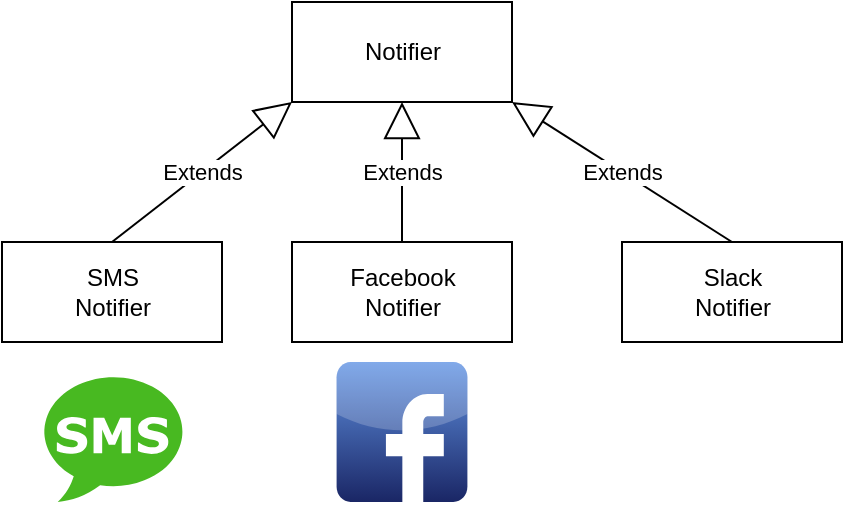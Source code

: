 <mxfile version="14.7.3" type="github">
  <diagram id="obNtM0qAvO5QuTD8h4pH" name="Page-1">
    <mxGraphModel dx="1038" dy="519" grid="1" gridSize="10" guides="1" tooltips="1" connect="1" arrows="1" fold="1" page="1" pageScale="1" pageWidth="850" pageHeight="1100" math="0" shadow="0">
      <root>
        <mxCell id="0" />
        <mxCell id="1" parent="0" />
        <mxCell id="wXi70E9RyrrPzbHguTK--1" value="&lt;div&gt;Notifier&lt;/div&gt;" style="html=1;" vertex="1" parent="1">
          <mxGeometry x="315" y="120" width="110" height="50" as="geometry" />
        </mxCell>
        <mxCell id="wXi70E9RyrrPzbHguTK--2" value="SMS&lt;div&gt;Notifier&lt;/div&gt;" style="html=1;" vertex="1" parent="1">
          <mxGeometry x="170" y="240" width="110" height="50" as="geometry" />
        </mxCell>
        <mxCell id="wXi70E9RyrrPzbHguTK--3" value="Facebook&lt;div&gt;Notifier&lt;/div&gt;" style="html=1;" vertex="1" parent="1">
          <mxGeometry x="315" y="240" width="110" height="50" as="geometry" />
        </mxCell>
        <mxCell id="wXi70E9RyrrPzbHguTK--4" value="Slack&lt;div&gt;Notifier&lt;/div&gt;" style="html=1;" vertex="1" parent="1">
          <mxGeometry x="480" y="240" width="110" height="50" as="geometry" />
        </mxCell>
        <mxCell id="wXi70E9RyrrPzbHguTK--5" value="Extends" style="endArrow=block;endSize=16;endFill=0;html=1;entryX=0;entryY=1;entryDx=0;entryDy=0;exitX=0.5;exitY=0;exitDx=0;exitDy=0;" edge="1" parent="1" source="wXi70E9RyrrPzbHguTK--2" target="wXi70E9RyrrPzbHguTK--1">
          <mxGeometry width="160" relative="1" as="geometry">
            <mxPoint x="220" y="390" as="sourcePoint" />
            <mxPoint x="380" y="390" as="targetPoint" />
          </mxGeometry>
        </mxCell>
        <mxCell id="wXi70E9RyrrPzbHguTK--7" value="Extends" style="endArrow=block;endSize=16;endFill=0;html=1;entryX=0.5;entryY=1;entryDx=0;entryDy=0;exitX=0.5;exitY=0;exitDx=0;exitDy=0;" edge="1" parent="1" source="wXi70E9RyrrPzbHguTK--3" target="wXi70E9RyrrPzbHguTK--1">
          <mxGeometry width="160" relative="1" as="geometry">
            <mxPoint x="300" y="340" as="sourcePoint" />
            <mxPoint x="390" y="270" as="targetPoint" />
          </mxGeometry>
        </mxCell>
        <mxCell id="wXi70E9RyrrPzbHguTK--8" value="Extends" style="endArrow=block;endSize=16;endFill=0;html=1;entryX=1;entryY=1;entryDx=0;entryDy=0;exitX=0.5;exitY=0;exitDx=0;exitDy=0;" edge="1" parent="1" source="wXi70E9RyrrPzbHguTK--4" target="wXi70E9RyrrPzbHguTK--1">
          <mxGeometry width="160" relative="1" as="geometry">
            <mxPoint x="510" y="210" as="sourcePoint" />
            <mxPoint x="510" y="140" as="targetPoint" />
          </mxGeometry>
        </mxCell>
        <mxCell id="wXi70E9RyrrPzbHguTK--9" value="" style="dashed=0;outlineConnect=0;html=1;align=center;labelPosition=center;verticalLabelPosition=bottom;verticalAlign=top;shape=mxgraph.webicons.facebook;fillColor=#6294E4;gradientColor=#1A2665" vertex="1" parent="1">
          <mxGeometry x="337.3" y="300" width="65.4" height="70" as="geometry" />
        </mxCell>
        <mxCell id="wXi70E9RyrrPzbHguTK--10" value="" style="shape=image;html=1;verticalAlign=top;verticalLabelPosition=bottom;labelBackgroundColor=#ffffff;imageAspect=0;aspect=fixed;image=https://cdn4.iconfinder.com/data/icons/logos-and-brands/512/306_Slack_logo-128.png" vertex="1" parent="1">
          <mxGeometry x="500.5" y="300" width="69" height="69" as="geometry" />
        </mxCell>
        <mxCell id="wXi70E9RyrrPzbHguTK--11" value="" style="dashed=0;outlineConnect=0;html=1;align=center;labelPosition=center;verticalLabelPosition=bottom;verticalAlign=top;shape=mxgraph.weblogos.sms;fillColor=#48B921;strokeColor=none" vertex="1" parent="1">
          <mxGeometry x="191" y="306" width="69.2" height="64" as="geometry" />
        </mxCell>
      </root>
    </mxGraphModel>
  </diagram>
</mxfile>
